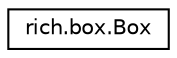 digraph "Graphical Class Hierarchy"
{
 // LATEX_PDF_SIZE
  edge [fontname="Helvetica",fontsize="10",labelfontname="Helvetica",labelfontsize="10"];
  node [fontname="Helvetica",fontsize="10",shape=record];
  rankdir="LR";
  Node0 [label="rich.box.Box",height=0.2,width=0.4,color="black", fillcolor="white", style="filled",URL="$classrich_1_1box_1_1Box.html",tooltip=" "];
}
